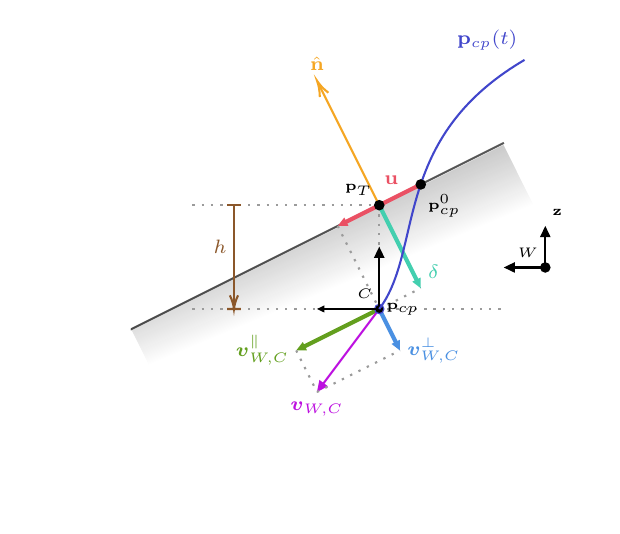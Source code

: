 

% Gradient Info
  
\tikzset {_e9p274xx5/.code = {\pgfsetadditionalshadetransform{ \pgftransformshift{\pgfpoint{0 bp } { 0 bp }  }  \pgftransformrotate{-242 }  \pgftransformscale{2 }  }}}
\pgfdeclarehorizontalshading{_1ou2v9mkr}{150bp}{rgb(0bp)=(1,1,1);
rgb(52.905bp)=(1,1,1);
rgb(62.5bp)=(0.49,0.49,0.49);
rgb(100bp)=(0.49,0.49,0.49)}
\tikzset{_i2p9hc34n/.code = {\pgfsetadditionalshadetransform{\pgftransformshift{\pgfpoint{0 bp } { 0 bp }  }  \pgftransformrotate{-242 }  \pgftransformscale{2 } }}}
\pgfdeclarehorizontalshading{_yn5luy50e} {150bp} {color(0bp)=(transparent!0);
color(52.905bp)=(transparent!0);
color(62.5bp)=(transparent!26);
color(100bp)=(transparent!26) } 
\pgfdeclarefading{_8kkevoza1}{\tikz \fill[shading=_yn5luy50e,_i2p9hc34n] (0,0) rectangle (50bp,50bp); } 

% Gradient Info
  
\tikzset {_27av65ziy/.code = {\pgfsetadditionalshadetransform{ \pgftransformshift{\pgfpoint{0 bp } { 0 bp }  }  \pgftransformrotate{0 }  \pgftransformscale{2.16 }  }}}
\pgfdeclarehorizontalshading{_sbe7chgv1}{150bp}{rgb(0bp)=(1,1,1);
rgb(37.5bp)=(1,1,1);
rgb(62.5bp)=(0,0,0);
rgb(100bp)=(0,0,0)}
\tikzset{_e5b96yym5/.code = {\pgfsetadditionalshadetransform{\pgftransformshift{\pgfpoint{0 bp } { 0 bp }  }  \pgftransformrotate{0 }  \pgftransformscale{2.16 } }}}
\pgfdeclarehorizontalshading{_wgz9vv6an} {150bp} {color(0bp)=(transparent!0);
color(37.5bp)=(transparent!0);
color(62.5bp)=(transparent!10);
color(100bp)=(transparent!10) } 
\pgfdeclarefading{_0wk79q3q6}{\tikz \fill[shading=_wgz9vv6an,_e5b96yym5] (0,0) rectangle (50bp,50bp); } 
\tikzset{every picture/.style={line width=0.75pt}} %set default line width to 0.75pt        

\begin{tikzpicture}[x=0.75pt,y=0.75pt,yscale=-1,xscale=1]
%uncomment if require: \path (0,487); %set diagram left start at 0, and has height of 487

%Shape: Rectangle [id:dp7108461287137131] 
\path  [shading=_1ou2v9mkr,_e9p274xx5,path fading= _8kkevoza1 ,fading transform={xshift=2}] (100,180) -- (280.1,90.2) -- (322.06,174.36) -- (141.96,264.15) -- cycle ; % for fading 
 \draw  [color={rgb, 255:red, 255; green, 255; blue, 255 }  ,draw opacity=1 ] (100,180) -- (280.1,90.2) -- (322.06,174.36) -- (141.96,264.15) -- cycle ; % for border 

%Straight Lines [id:da37258543860334326] 
\draw [color={rgb, 255:red, 74; green, 144; blue, 226 }  ,draw opacity=1 ][line width=1.5]    (228.21,186.42) -- (220,170) ;
\draw [shift={(230,190)}, rotate = 243.43] [fill={rgb, 255:red, 74; green, 144; blue, 226 }  ,fill opacity=1 ][line width=0.08]  [draw opacity=0] (4.64,-2.23) -- (0,0) -- (4.64,2.23) -- cycle    ;
%Straight Lines [id:da4264618397134008] 
\draw [color={rgb, 255:red, 155; green, 155; blue, 155 }  ,draw opacity=1 ] [dash pattern={on 0.84pt off 2.51pt}]  (130,170) -- (280,170) ;
%Straight Lines [id:da642525769349902] 
\draw [color={rgb, 255:red, 99; green, 159; blue, 30 }  ,draw opacity=1 ][line width=1.5]    (183.58,188.21) -- (220,170) ;
\draw [shift={(180,190)}, rotate = 333.43] [fill={rgb, 255:red, 99; green, 159; blue, 30 }  ,fill opacity=1 ][line width=0.08]  [draw opacity=0] (4.64,-2.23) -- (0,0) -- (4.64,2.23) -- cycle    ;
%Straight Lines [id:da12945976717454877] 
\draw [color={rgb, 255:red, 67; green, 207; blue, 175 }  ,draw opacity=1 ][line width=1.5]    (220,120) -- (230,140) -- (238.21,156.42) ;
\draw [shift={(240,160)}, rotate = 243.43] [fill={rgb, 255:red, 67; green, 207; blue, 175 }  ,fill opacity=1 ][line width=0.08]  [draw opacity=0] (4.64,-2.23) -- (0,0) -- (4.64,2.23) -- cycle    ;
%Straight Lines [id:da16652833464572347] 
\draw [color={rgb, 255:red, 74; green, 74; blue, 74 }  ,draw opacity=1 ][shading=_sbe7chgv1,_27av65ziy,path fading= _0wk79q3q6 ,fading transform={xshift=2}]   (100,180) -- (280,90) ;
%Straight Lines [id:da2994198521424868] 
\draw [color={rgb, 255:red, 234; green, 81; blue, 100 }  ,draw opacity=1 ][line width=1.5]    (203.58,128.21) -- (220,120) -- (240,110) ;
\draw [shift={(200,130)}, rotate = 333.43] [fill={rgb, 255:red, 234; green, 81; blue, 100 }  ,fill opacity=1 ][line width=0.08]  [draw opacity=0] (4.64,-2.23) -- (0,0) -- (4.64,2.23) -- cycle    ;
%Straight Lines [id:da273697713786488] 
\draw [color={rgb, 255:red, 155; green, 155; blue, 155 }  ,draw opacity=1 ] [dash pattern={on 0.84pt off 2.51pt}]  (200,130) -- (220,170) ;
%Straight Lines [id:da8416125542082434] 
\draw [color={rgb, 255:red, 155; green, 155; blue, 155 }  ,draw opacity=1 ] [dash pattern={on 0.84pt off 2.51pt}]  (220,170) -- (240,160) ;
%Straight Lines [id:da8704613133903315] 
\draw [color={rgb, 255:red, 155; green, 155; blue, 155 }  ,draw opacity=1 ] [dash pattern={on 0.84pt off 2.51pt}]  (130,120) -- (220,120) ;
%Straight Lines [id:da27696102710276416] 
\draw [color={rgb, 255:red, 189; green, 16; blue, 224 }  ,draw opacity=1 ]   (220,170) -- (191.8,207.6) ;
\draw [shift={(190,210)}, rotate = 306.87] [fill={rgb, 255:red, 189; green, 16; blue, 224 }  ,fill opacity=1 ][line width=0.08]  [draw opacity=0] (5.36,-2.57) -- (0,0) -- (5.36,2.57) -- cycle    ;
%Straight Lines [id:da9906955227201052] 
\draw [color={rgb, 255:red, 245; green, 166; blue, 35 }  ,draw opacity=1 ]   (220,120) -- (190.89,61.79) ;
\draw [shift={(190,60)}, rotate = 63.43] [color={rgb, 255:red, 245; green, 166; blue, 35 }  ,draw opacity=1 ][line width=0.75]    (7.65,-2.3) .. controls (4.86,-0.97) and (2.31,-0.21) .. (0,0) .. controls (2.31,0.21) and (4.86,0.98) .. (7.65,2.3)   ;
%Straight Lines [id:da8822215198710689] 
\draw [color={rgb, 255:red, 0; green, 0; blue, 0 }  ,draw opacity=1 ]   (300,150) -- (300,133) ;
\draw [shift={(300,130)}, rotate = 90] [fill={rgb, 255:red, 0; green, 0; blue, 0 }  ,fill opacity=1 ][line width=0.08]  [draw opacity=0] (5.36,-2.57) -- (0,0) -- (5.36,2.57) -- cycle    ;
%Straight Lines [id:da2447336033695473] 
\draw [color={rgb, 255:red, 0; green, 0; blue, 0 }  ,draw opacity=1 ]   (300,150) -- (283,150) ;
\draw [shift={(280,150)}, rotate = 360] [fill={rgb, 255:red, 0; green, 0; blue, 0 }  ,fill opacity=1 ][line width=0.08]  [draw opacity=0] (5.36,-2.57) -- (0,0) -- (5.36,2.57) -- cycle    ;
\draw [shift={(300,150)}, rotate = 180] [color={rgb, 255:red, 0; green, 0; blue, 0 }  ,draw opacity=1 ][fill={rgb, 255:red, 0; green, 0; blue, 0 }  ,fill opacity=1 ][line width=0.75]      (0, 0) circle [x radius= 2.01, y radius= 2.01]   ;
%Straight Lines [id:da22058871955961545] 
\draw [color={rgb, 255:red, 65; green, 70; blue, 203 }  ,draw opacity=1 ]   (220,170) ;
\draw [shift={(220,170)}, rotate = 0] [color={rgb, 255:red, 65; green, 70; blue, 203 }  ,draw opacity=1 ][fill={rgb, 255:red, 65; green, 70; blue, 203 }  ,fill opacity=1 ][line width=0.75]      (0, 0) circle [x radius= 2.01, y radius= 2.01]   ;
%Straight Lines [id:da15622522077042122] 
\draw [color={rgb, 255:red, 139; green, 87; blue, 42 }  ,draw opacity=1 ]   (150,170) -- (150,140) -- (150,120) ;
\draw [shift={(150,120)}, rotate = 90] [color={rgb, 255:red, 139; green, 87; blue, 42 }  ,draw opacity=1 ][line width=0.75]    (0,3.35) -- (0,-3.35)   ;
\draw [shift={(150,170)}, rotate = 270] [color={rgb, 255:red, 139; green, 87; blue, 42 }  ,draw opacity=1 ][line width=0.75]    (0,3.35) -- (0,-3.35)(6.56,-1.97) .. controls (4.17,-0.84) and (1.99,-0.18) .. (0,0) .. controls (1.99,0.18) and (4.17,0.84) .. (6.56,1.97)   ;
%Straight Lines [id:da11779330371844199] 
\draw [color={rgb, 255:red, 155; green, 155; blue, 155 }  ,draw opacity=1 ] [dash pattern={on 0.84pt off 2.51pt}]  (180,190) -- (190,210) ;
%Straight Lines [id:da9471392697063674] 
\draw [color={rgb, 255:red, 155; green, 155; blue, 155 }  ,draw opacity=1 ] [dash pattern={on 0.84pt off 2.51pt}]  (190,210) -- (230,190) ;
%Straight Lines [id:da0470924508149434] 
\draw [color={rgb, 255:red, 0; green, 0; blue, 0 }  ,draw opacity=1 ]   (220,170) -- (220,143) ;
\draw [shift={(220,140)}, rotate = 90] [fill={rgb, 255:red, 0; green, 0; blue, 0 }  ,fill opacity=1 ][line width=0.08]  [draw opacity=0] (5.36,-2.57) -- (0,0) -- (5.36,2.57) -- cycle    ;
%Straight Lines [id:da4107939039307764] 
\draw [color={rgb, 255:red, 0; green, 0; blue, 0 }  ,draw opacity=1 ]   (220,170) -- (193,170) ;
\draw [shift={(190,170)}, rotate = 360] [fill={rgb, 255:red, 0; green, 0; blue, 0 }  ,fill opacity=1 ][line width=0.08]  [draw opacity=0] (3.57,-1.72) -- (0,0) -- (3.57,1.72) -- cycle    ;
\draw [shift={(220,170)}, rotate = 180] [color={rgb, 255:red, 0; green, 0; blue, 0 }  ,draw opacity=1 ][fill={rgb, 255:red, 0; green, 0; blue, 0 }  ,fill opacity=1 ][line width=0.75]      (0, 0) circle [x radius= 1.34, y radius= 1.34]   ;
%Straight Lines [id:da49996461744063714] 
\draw [color={rgb, 255:red, 155; green, 155; blue, 155 }  ,draw opacity=1 ] [dash pattern={on 0.84pt off 2.51pt}]  (220,120) -- (220,140) ;
%Curve Lines [id:da605849564650735] 
\draw [color={rgb, 255:red, 65; green, 70; blue, 203 }  ,draw opacity=1 ]   (220,170) .. controls (241.58,141.23) and (225.38,87.9) .. (290,50) ;
%Straight Lines [id:da7734498003242523] 
\draw [color={rgb, 255:red, 0; green, 0; blue, 0 }  ,draw opacity=1 ]   (240,110) ;
\draw [shift={(240,110)}, rotate = 0] [color={rgb, 255:red, 0; green, 0; blue, 0 }  ,draw opacity=1 ][fill={rgb, 255:red, 0; green, 0; blue, 0 }  ,fill opacity=1 ][line width=0.75]      (0, 0) circle [x radius= 2.01, y radius= 2.01]   ;
%Straight Lines [id:da9619215034519332] 
\draw [color={rgb, 255:red, 0; green, 0; blue, 0 }  ,draw opacity=1 ]   (220,120) ;
\draw [shift={(220,120)}, rotate = 0] [color={rgb, 255:red, 0; green, 0; blue, 0 }  ,draw opacity=1 ][fill={rgb, 255:red, 0; green, 0; blue, 0 }  ,fill opacity=1 ][line width=0.75]      (0, 0) circle [x radius= 2.01, y radius= 2.01]   ;

% Text Node
\draw (190,56.6) node [anchor=south] [inner sep=0.75pt]  [font=\scriptsize,color={rgb, 255:red, 245; green, 166; blue, 35 }  ,opacity=1 ]  {$\hat{\mathbf{n}}$};
% Text Node
\draw (288,46.6) node [anchor=south east] [inner sep=0.75pt]  [font=\scriptsize,color={rgb, 255:red, 65; green, 70; blue, 203 }  ,opacity=1 ]  {$\mathbf{p}_{cp}( t)$};
% Text Node
\draw (190,213.4) node [anchor=north] [inner sep=0.75pt]  [font=\scriptsize,color={rgb, 255:red, 189; green, 16; blue, 224 }  ,opacity=1 ]  {$\boldsymbol{v}_{W,C}$};
% Text Node
\draw (221,111.6) node [anchor=south west] [inner sep=0.75pt]  [font=\scriptsize,color={rgb, 255:red, 234; green, 81; blue, 100 }  ,opacity=1 ]  {$\mathbf{u}$};
% Text Node
\draw (242,156.6) node [anchor=south west] [inner sep=0.75pt]  [font=\scriptsize,color={rgb, 255:red, 67; green, 207; blue, 175 }  ,opacity=1 ]  {$\delta $};
% Text Node
\draw (178,190) node [anchor=east] [inner sep=0.75pt]  [font=\scriptsize,color={rgb, 255:red, 99; green, 159; blue, 30 }  ,opacity=1 ]  {$\boldsymbol{v}_{W,C}^{\parallel }$};
% Text Node
\draw (232,190) node [anchor=west] [inner sep=0.75pt]  [font=\scriptsize,color={rgb, 255:red, 74; green, 144; blue, 226 }  ,opacity=1 ]  {$\boldsymbol{v}_{W,C}^{\perp }$};
% Text Node
\draw (298,146.6) node [anchor=south east] [inner sep=0.75pt]  [font=\tiny,color={rgb, 255:red, 0; green, 0; blue, 0 }  ,opacity=1 ]  {$W$};
% Text Node
\draw (218,166.6) node [anchor=south east] [inner sep=0.75pt]  [font=\tiny,color={rgb, 255:red, 0; green, 0; blue, 0 }  ,opacity=1 ]  {$C$};
% Text Node
\draw (148,140) node [anchor=east] [inner sep=0.75pt]  [font=\scriptsize,color={rgb, 255:red, 139; green, 87; blue, 42 }  ,opacity=1 ]  {$h$};
% Text Node
\draw (302,126.6) node [anchor=south west] [inner sep=0.75pt]  [font=\tiny,color={rgb, 255:red, 0; green, 0; blue, 0 }  ,opacity=1 ]  {$\mathbf{z}$};
% Text Node
\draw (242,113.4) node [anchor=north west][inner sep=0.75pt]  [font=\tiny,color={rgb, 255:red, 0; green, 0; blue, 0 }  ,opacity=1 ]  {$\mathbf{p}_{cp}^{0}$};
% Text Node
\draw (218,116.6) node [anchor=south east] [inner sep=0.75pt]  [font=\tiny,color={rgb, 255:red, 0; green, 0; blue, 0 }  ,opacity=1 ]  {$\mathbf{p}_{T}$};
% Text Node
\draw (222,170) node [anchor=west] [inner sep=0.75pt]  [font=\tiny,color={rgb, 255:red, 0; green, 0; blue, 0 }  ,opacity=1 ]  {$\mathbf{p}_{cp}$};


\end{tikzpicture}
